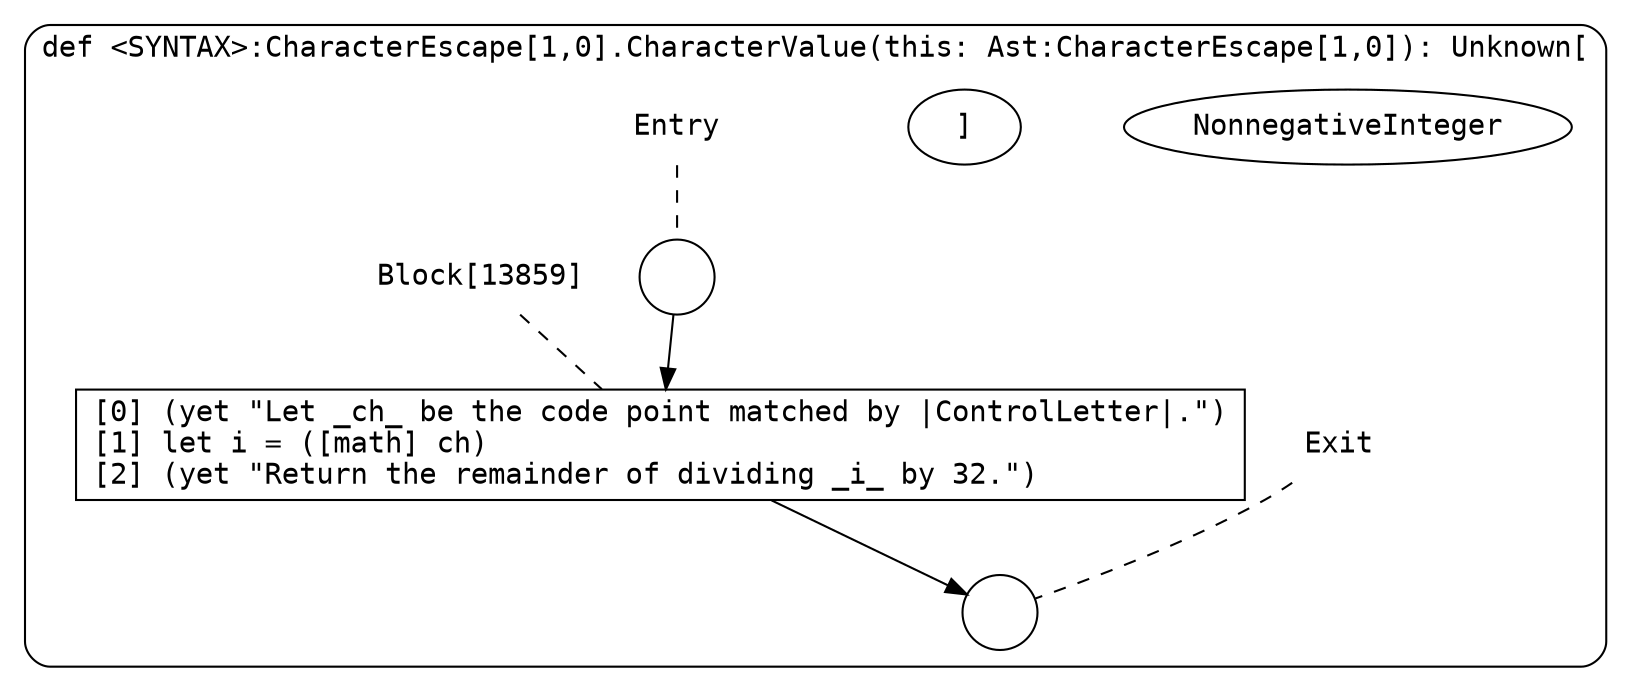 digraph {
  graph [fontname = "Consolas"]
  node [fontname = "Consolas"]
  edge [fontname = "Consolas"]
  subgraph cluster2217 {
    label = "def <SYNTAX>:CharacterEscape[1,0].CharacterValue(this: Ast:CharacterEscape[1,0]): Unknown["NonnegativeInteger"]"
    style = rounded
    cluster2217_entry_name [shape=none, label=<<font color="black">Entry</font>>]
    cluster2217_entry_name -> cluster2217_entry [arrowhead=none, color="black", style=dashed]
    cluster2217_entry [shape=circle label=" " color="black" fillcolor="white" style=filled]
    cluster2217_entry -> node13859 [color="black"]
    cluster2217_exit_name [shape=none, label=<<font color="black">Exit</font>>]
    cluster2217_exit_name -> cluster2217_exit [arrowhead=none, color="black", style=dashed]
    cluster2217_exit [shape=circle label=" " color="black" fillcolor="white" style=filled]
    node13859_name [shape=none, label=<<font color="black">Block[13859]</font>>]
    node13859_name -> node13859 [arrowhead=none, color="black", style=dashed]
    node13859 [shape=box, label=<<font color="black">[0] (yet &quot;Let _ch_ be the code point matched by |ControlLetter|.&quot;)<BR ALIGN="LEFT"/>[1] let i = ([math] ch)<BR ALIGN="LEFT"/>[2] (yet &quot;Return the remainder of dividing _i_ by 32.&quot;)<BR ALIGN="LEFT"/></font>> color="black" fillcolor="white", style=filled]
    node13859 -> cluster2217_exit [color="black"]
  }
}